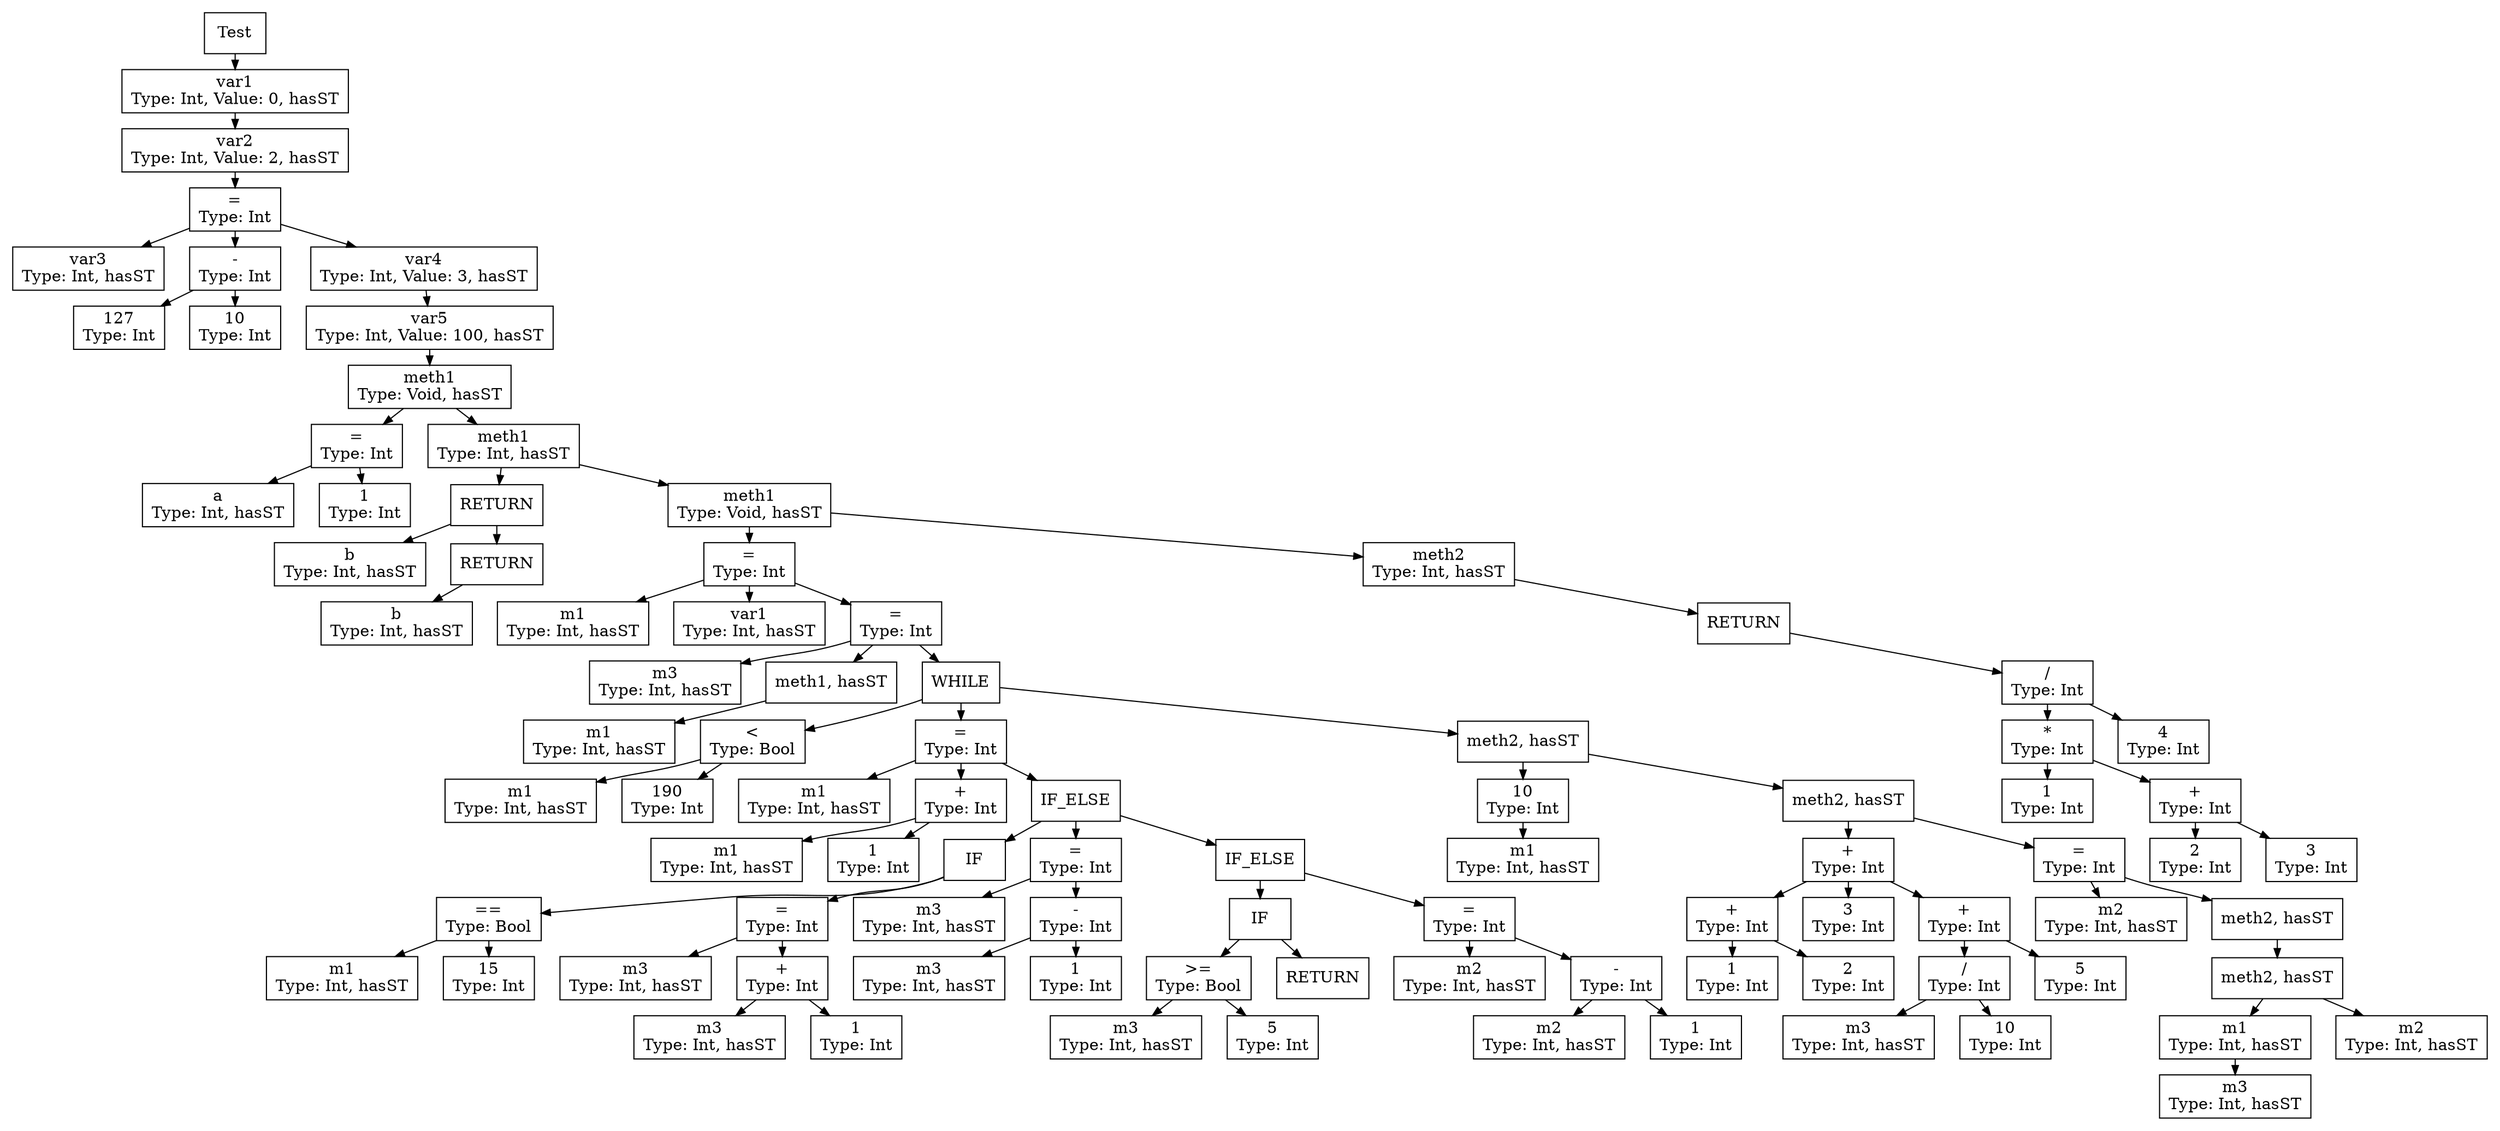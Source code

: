 digraph D {
graph [ dpi = 150 ]
nodesep=0.3;
ranksep=0.2;
margin=0.1;
node [shape=box];
edge [arrowsize=0.8];

Test [label="Test"];
Test -> var1;
var1 [label="var1\nType: Int, Value: 0, hasST"];
var1 -> var2;
var2 [label="var2\nType: Int, Value: 2, hasST"];
var2 -> ASSIGN_2;
ASSIGN_2 [label="=\nType: Int"];
ASSIGN_2 -> var3;
var3 [label="var3\nType: Int, hasST"];
ASSIGN_2 -> MINUS_0;
MINUS_0 [label="-\nType: Int"];
MINUS_0 -> N127_2;
N127_2 [label="127\nType: Int"];
MINUS_0 -> N10_3;
N10_3 [label="10\nType: Int"];
ASSIGN_2 -> var4;
var4 [label="var4\nType: Int, Value: 3, hasST"];
var4 -> var5;
var5 [label="var5\nType: Int, Value: 100, hasST"];
var5 -> meth1_0;
meth1_0 [label="meth1\nType: Void, hasST"];
meth1_0 -> ASSIGN_5;
ASSIGN_5 [label="=\nType: Int"];
ASSIGN_5 -> a_0;
a_0 [label="a\nType: Int, hasST"];
ASSIGN_5 -> N1_6;
N1_6 [label="1\nType: Int"];
meth1_0 -> meth1_1;
meth1_1 [label="meth1\nType: Int, hasST"];
meth1_1 -> RETURN_0;
RETURN_0 [label="RETURN"];
RETURN_0 -> b_1;
b_1 [label="b\nType: Int, hasST"];
RETURN_0 -> RETURN_1;
RETURN_1 [label="RETURN"];
RETURN_1 -> b_2;
b_2 [label="b\nType: Int, hasST"];
meth1_1 -> meth1_2;
meth1_2 [label="meth1\nType: Void, hasST"];
meth1_2 -> ASSIGN_6;
ASSIGN_6 [label="=\nType: Int"];
ASSIGN_6 -> m1_3;
m1_3 [label="m1\nType: Int, hasST"];
ASSIGN_6 -> var1_4;
var1_4 [label="var1\nType: Int, hasST"];
ASSIGN_6 -> ASSIGN_7;
ASSIGN_7 [label="=\nType: Int"];
ASSIGN_7 -> m3_5;
m3_5 [label="m3\nType: Int, hasST"];
ASSIGN_7 -> meth1_C_0;
meth1_C_0 [label="meth1, hasST"];
meth1_C_0 -> m1_6;
m1_6 [label="m1\nType: Int, hasST"];
ASSIGN_7 -> WHILE_0;
WHILE_0 [label="WHILE"];
WHILE_0 -> LTHAN0;
LTHAN0 [label="<\nType: Bool"];
LTHAN0 -> m1_7;
m1_7 [label="m1\nType: Int, hasST"];
LTHAN0 -> N190_7;
N190_7 [label="190\nType: Int"];
WHILE_0 -> ASSIGN_8;
ASSIGN_8 [label="=\nType: Int"];
ASSIGN_8 -> m1_8;
m1_8 [label="m1\nType: Int, hasST"];
ASSIGN_8 -> PLUS_1;
PLUS_1 [label="+\nType: Int"];
PLUS_1 -> m1_9;
m1_9 [label="m1\nType: Int, hasST"];
PLUS_1 -> N1_8;
N1_8 [label="1\nType: Int"];
ASSIGN_8 -> IF_ELSE_0;
IF_ELSE_0 [label="IF_ELSE"];
IF_ELSE_0 -> IF_0;
IF_0 [label="IF"];
IF_0 -> EQUALS1;
EQUALS1 [label="==\nType: Bool"];
EQUALS1 -> m1_10;
m1_10 [label="m1\nType: Int, hasST"];
EQUALS1 -> N15_9;
N15_9 [label="15\nType: Int"];
IF_0 -> ASSIGN_9;
ASSIGN_9 [label="=\nType: Int"];
ASSIGN_9 -> m3_11;
m3_11 [label="m3\nType: Int, hasST"];
ASSIGN_9 -> PLUS_2;
PLUS_2 [label="+\nType: Int"];
PLUS_2 -> m3_12;
m3_12 [label="m3\nType: Int, hasST"];
PLUS_2 -> N1_10;
N1_10 [label="1\nType: Int"];
IF_ELSE_0 -> ASSIGN_10;
ASSIGN_10 [label="=\nType: Int"];
ASSIGN_10 -> m3_13;
m3_13 [label="m3\nType: Int, hasST"];
ASSIGN_10 -> MINUS_3;
MINUS_3 [label="-\nType: Int"];
MINUS_3 -> m3_14;
m3_14 [label="m3\nType: Int, hasST"];
MINUS_3 -> N1_11;
N1_11 [label="1\nType: Int"];
IF_ELSE_0 -> IF_ELSE_1;
IF_ELSE_1 [label="IF_ELSE"];
IF_ELSE_1 -> IF_1;
IF_1 [label="IF"];
IF_1 -> GTHANOR2;
GTHANOR2 [label=">=\nType: Bool"];
GTHANOR2 -> m3_15;
m3_15 [label="m3\nType: Int, hasST"];
GTHANOR2 -> N5_12;
N5_12 [label="5\nType: Int"];
IF_1 -> RETURN_2;
RETURN_2 [label="RETURN"];
IF_ELSE_1 -> ASSIGN_11;
ASSIGN_11 [label="=\nType: Int"];
ASSIGN_11 -> m2_16;
m2_16 [label="m2\nType: Int, hasST"];
ASSIGN_11 -> MINUS_4;
MINUS_4 [label="-\nType: Int"];
MINUS_4 -> m2_17;
m2_17 [label="m2\nType: Int, hasST"];
MINUS_4 -> N1_13;
N1_13 [label="1\nType: Int"];
WHILE_0 -> meth2_C_1;
meth2_C_1 [label="meth2, hasST"];
meth2_C_1 -> N10_14;
N10_14 [label="10\nType: Int"];
N10_14 -> m1_18;
m1_18 [label="m1\nType: Int, hasST"];
meth2_C_1 -> meth2_C_2;
meth2_C_2 [label="meth2, hasST"];
meth2_C_2 -> PLUS_6;
PLUS_6 [label="+\nType: Int"];
PLUS_6 -> PLUS_5;
PLUS_5 [label="+\nType: Int"];
PLUS_5 -> N1_15;
N1_15 [label="1\nType: Int"];
PLUS_5 -> N2_16;
N2_16 [label="2\nType: Int"];
PLUS_6 -> N3_17;
N3_17 [label="3\nType: Int"];
PLUS_6 -> PLUS_7;
PLUS_7 [label="+\nType: Int"];
PLUS_7 -> QUOT0;
QUOT0 [label="/\nType: Int"];
QUOT0 -> m3_19;
m3_19 [label="m3\nType: Int, hasST"];
QUOT0 -> N10_18;
N10_18 [label="10\nType: Int"];
PLUS_7 -> N5_19;
N5_19 [label="5\nType: Int"];
meth2_C_2 -> ASSIGN_12;
ASSIGN_12 [label="=\nType: Int"];
ASSIGN_12 -> m2_20;
m2_20 [label="m2\nType: Int, hasST"];
ASSIGN_12 -> meth2_C_3;
meth2_C_3 [label="meth2, hasST"];
meth2_C_3 -> meth2_C_4;
meth2_C_4 [label="meth2, hasST"];
meth2_C_4 -> m1_21;
m1_21 [label="m1\nType: Int, hasST"];
m1_21 -> m3_22;
m3_22 [label="m3\nType: Int, hasST"];
meth2_C_4 -> m2_23;
m2_23 [label="m2\nType: Int, hasST"];
meth1_2 -> meth2_3;
meth2_3 [label="meth2\nType: Int, hasST"];
meth2_3 -> RETURN_3;
RETURN_3 [label="RETURN"];
RETURN_3 -> QUOT2;
QUOT2 [label="/\nType: Int"];
QUOT2 -> TIMES1;
TIMES1 [label="*\nType: Int"];
TIMES1 -> N1_20;
N1_20 [label="1\nType: Int"];
TIMES1 -> PLUS_8;
PLUS_8 [label="+\nType: Int"];
PLUS_8 -> N2_21;
N2_21 [label="2\nType: Int"];
PLUS_8 -> N3_22;
N3_22 [label="3\nType: Int"];
QUOT2 -> N4_23;
N4_23 [label="4\nType: Int"];

}